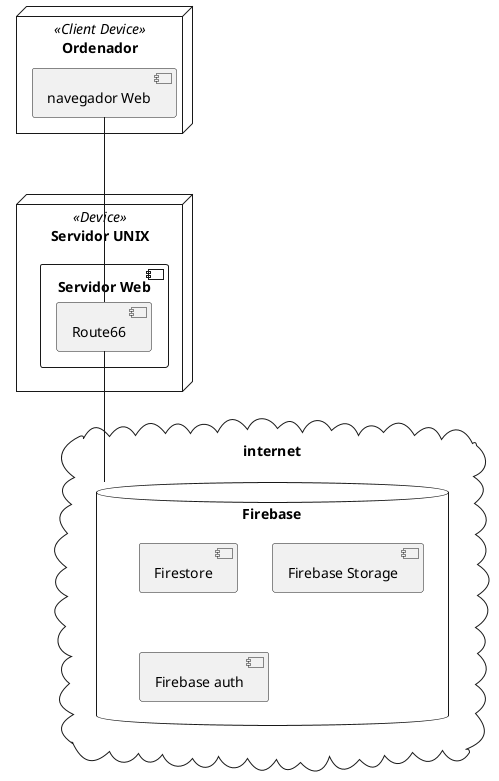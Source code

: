 @startuml
node "Ordenador" as Ordenador <<Client Device>>{
    component "navegador Web"  as browser   
}

node "Servidor UNIX" as Servidor  <<Device>>{
    component "Servidor Web"{
        component "Route66" as app
    }
}
cloud internet{
database "Firebase" as firebase {
        component "Firestore" as firesotre
        component "Firebase Storage" as storage
        component "Firebase auth" as auth
    }
}
browser-down--app
app-down--firebase
@enduml

